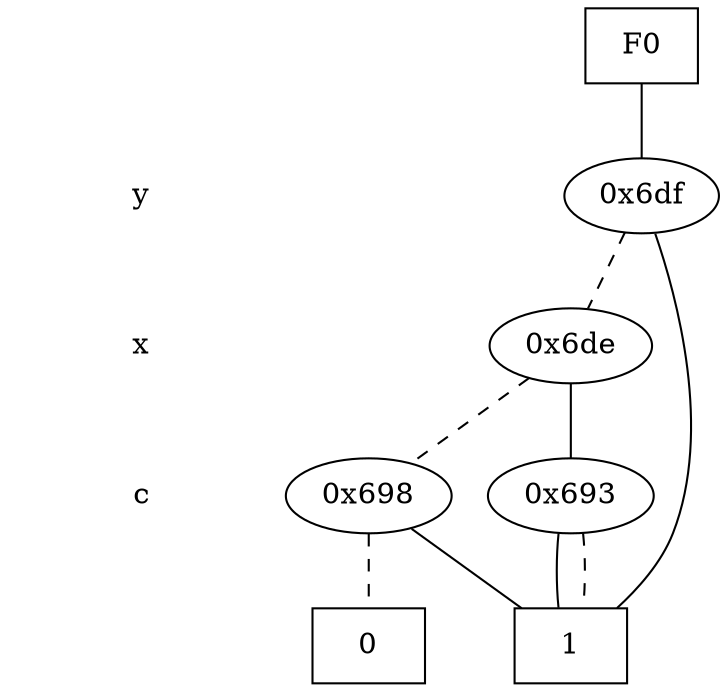 digraph "ZDD" {
size = "7.5,10"
center = true;
edge [dir = none];
{ node [shape = plaintext];
  edge [style = invis];
  "CONST NODES" [style = invis];
" y " -> " x " -> " c " -> "CONST NODES"; 
}
{ rank = same; node [shape = box]; edge [style = invis];
"F0"; }
{ rank = same; " y ";
"0x6df";
}
{ rank = same; " x ";
"0x6de";
}
{ rank = same; " c ";
"0x693";
"0x698";
}
{ rank = same; "CONST NODES";
{ node [shape = box]; "0x626";
"0x625";
}
}
"F0" -> "0x6df" [style = solid];
"0x6df" -> "0x625";
"0x6df" -> "0x6de" [style = dashed];
"0x6de" -> "0x693";
"0x6de" -> "0x698" [style = dashed];
"0x693" -> "0x625";
"0x693" -> "0x625" [style = dashed];
"0x698" -> "0x625";
"0x698" -> "0x626" [style = dashed];
"0x626" [label = "0"];
"0x625" [label = "1"];
}
